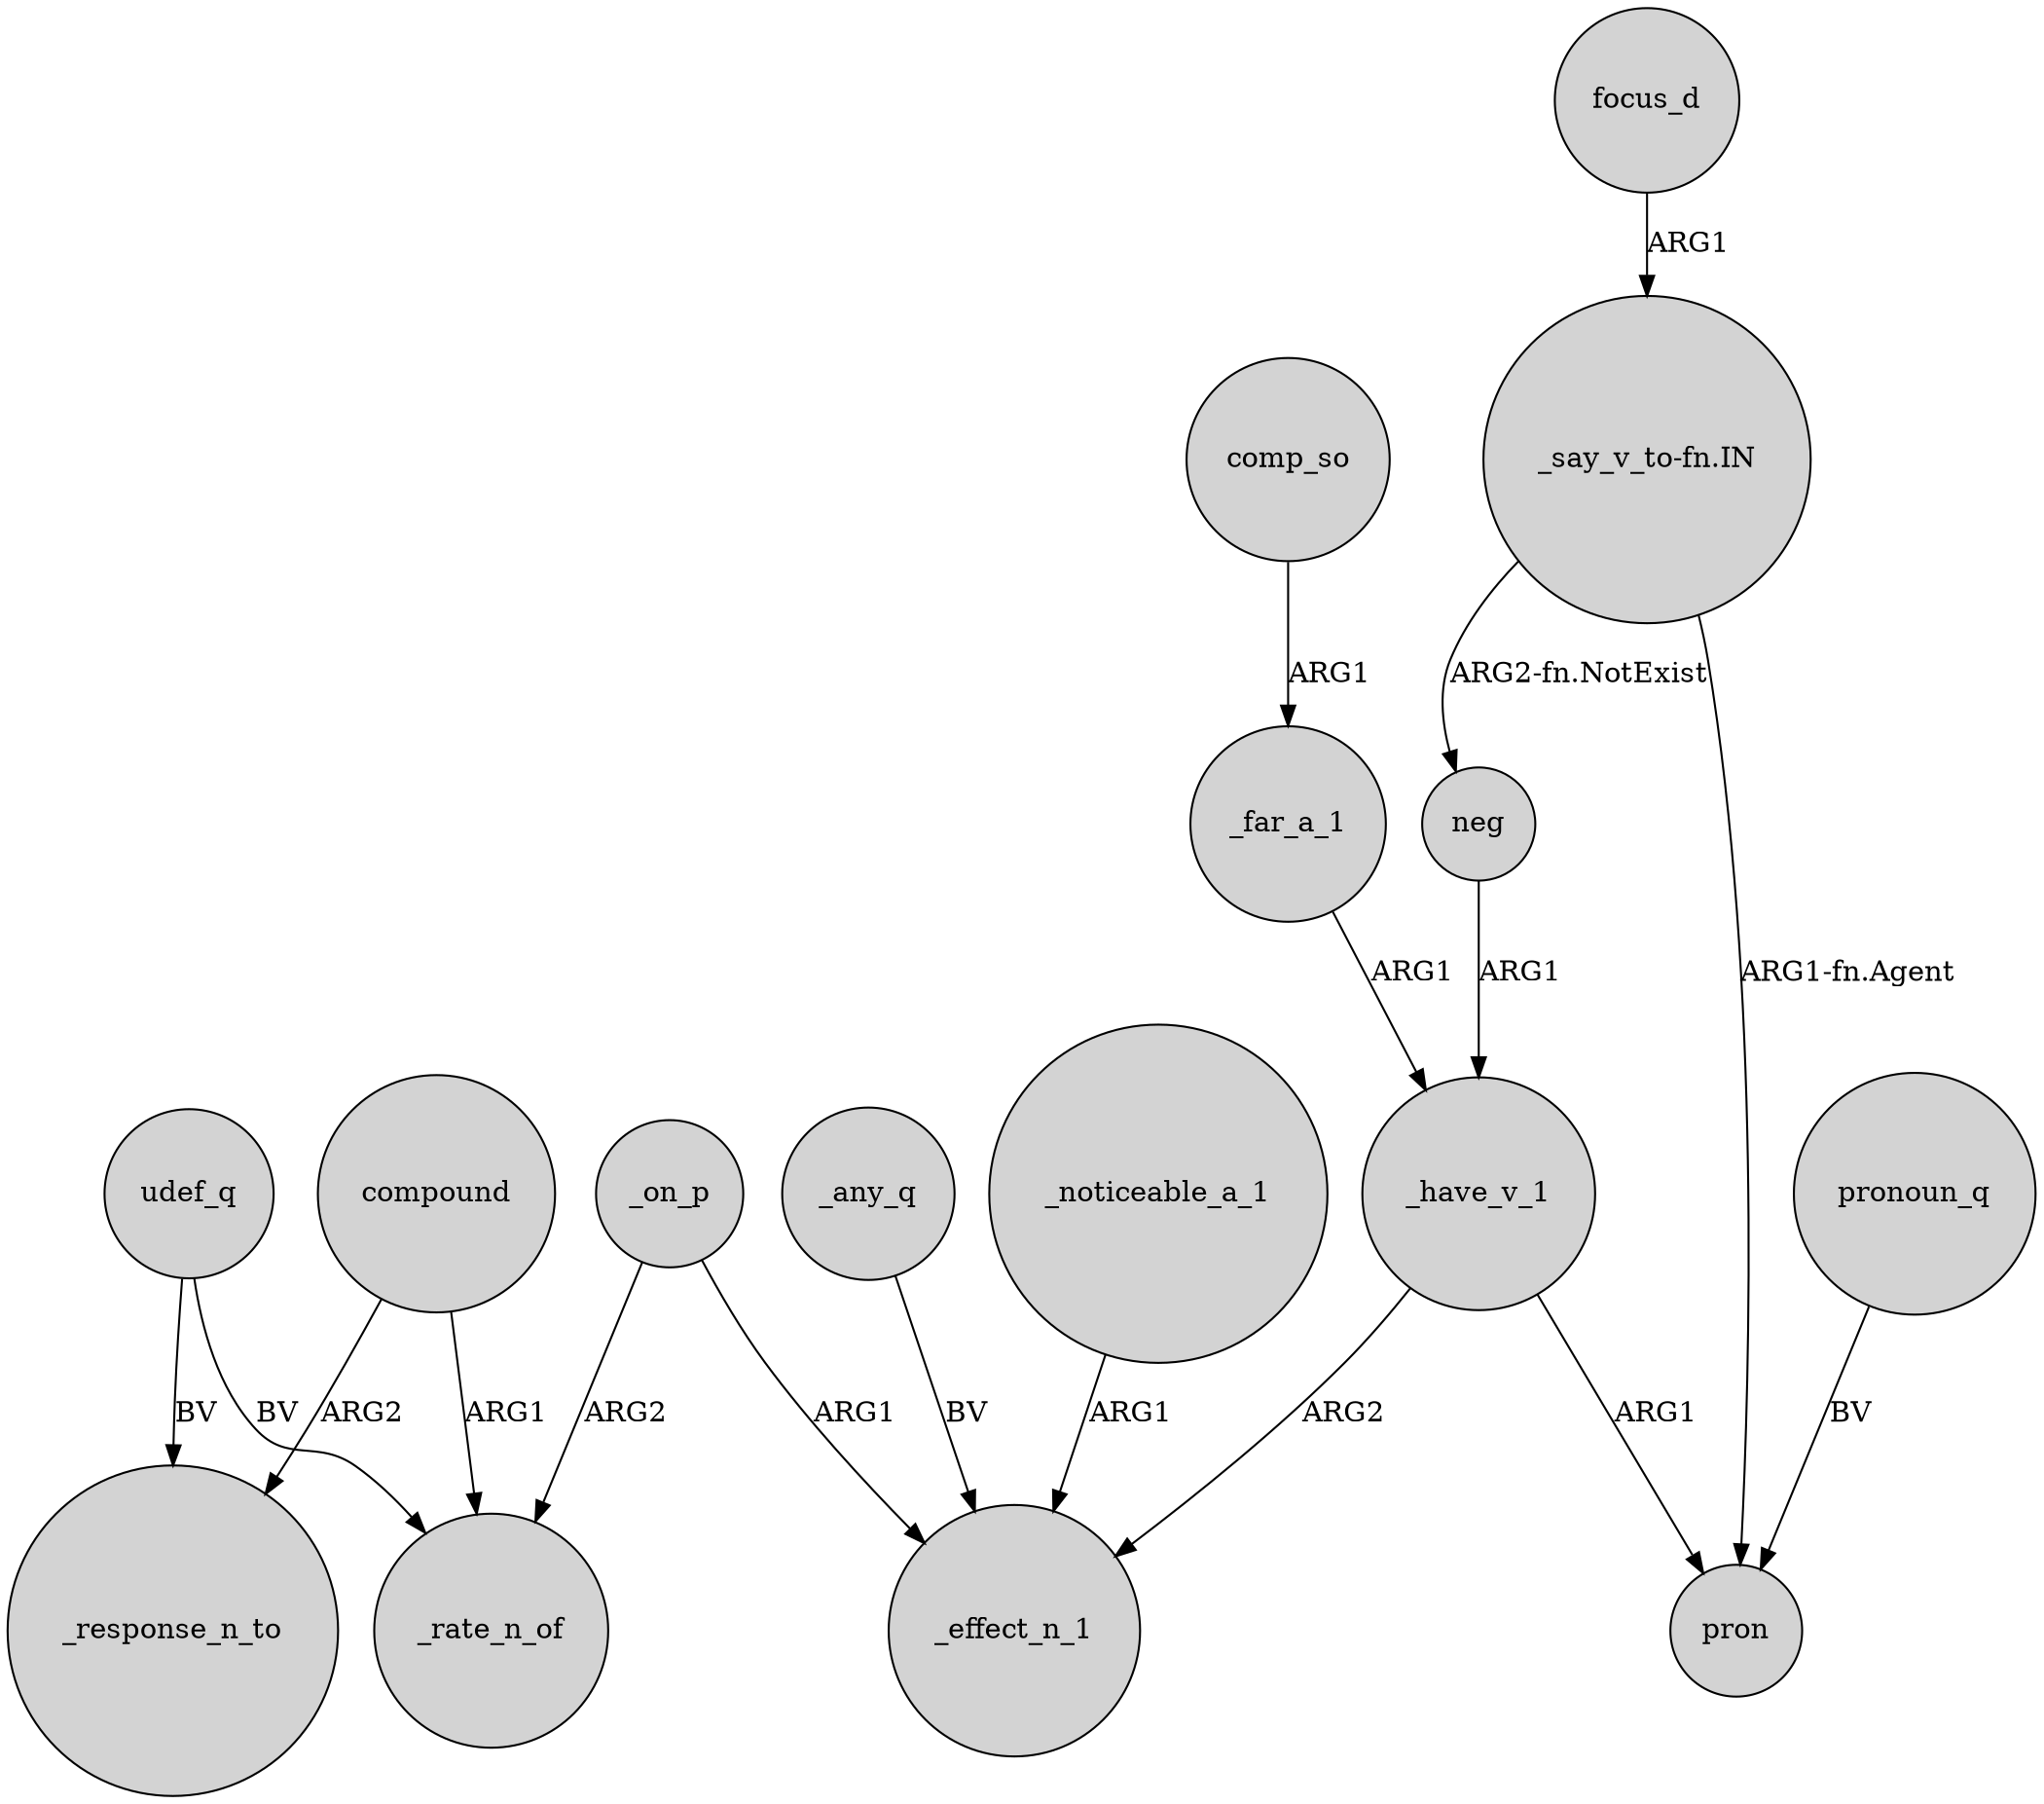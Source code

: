 digraph {
	node [shape=circle style=filled]
	compound -> _rate_n_of [label=ARG1]
	_have_v_1 -> pron [label=ARG1]
	compound -> _response_n_to [label=ARG2]
	_on_p -> _rate_n_of [label=ARG2]
	udef_q -> _rate_n_of [label=BV]
	neg -> _have_v_1 [label=ARG1]
	_have_v_1 -> _effect_n_1 [label=ARG2]
	_on_p -> _effect_n_1 [label=ARG1]
	_noticeable_a_1 -> _effect_n_1 [label=ARG1]
	_far_a_1 -> _have_v_1 [label=ARG1]
	"_say_v_to-fn.IN" -> neg [label="ARG2-fn.NotExist"]
	comp_so -> _far_a_1 [label=ARG1]
	udef_q -> _response_n_to [label=BV]
	focus_d -> "_say_v_to-fn.IN" [label=ARG1]
	_any_q -> _effect_n_1 [label=BV]
	"_say_v_to-fn.IN" -> pron [label="ARG1-fn.Agent"]
	pronoun_q -> pron [label=BV]
}
